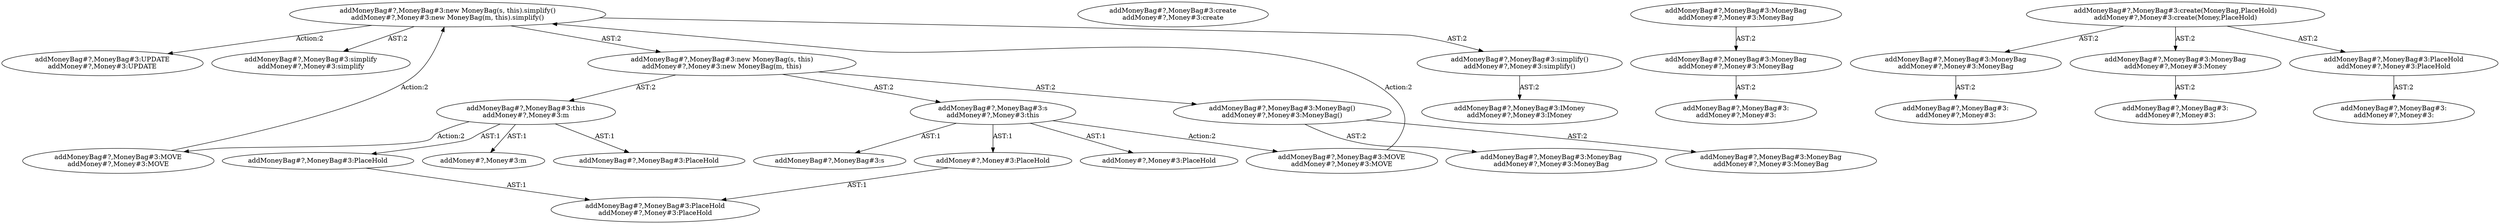 digraph "Pattern" {
0 [label="addMoneyBag#?,MoneyBag#3:UPDATE
addMoney#?,Money#3:UPDATE" shape=ellipse]
1 [label="addMoneyBag#?,MoneyBag#3:new MoneyBag(s, this).simplify()
addMoney#?,Money#3:new MoneyBag(m, this).simplify()" shape=ellipse]
2 [label="addMoneyBag#?,MoneyBag#3:simplify
addMoney#?,Money#3:simplify" shape=ellipse]
3 [label="addMoneyBag#?,MoneyBag#3:new MoneyBag(s, this)
addMoney#?,Money#3:new MoneyBag(m, this)" shape=ellipse]
4 [label="addMoneyBag#?,MoneyBag#3:MoneyBag()
addMoney#?,Money#3:MoneyBag()" shape=ellipse]
5 [label="addMoneyBag#?,MoneyBag#3:MoneyBag
addMoney#?,Money#3:MoneyBag" shape=ellipse]
6 [label="addMoneyBag#?,MoneyBag#3:MoneyBag
addMoney#?,Money#3:MoneyBag" shape=ellipse]
7 [label="addMoneyBag#?,MoneyBag#3:s
addMoney#?,Money#3:this" shape=ellipse]
8 [label="addMoneyBag#?,MoneyBag#3:s" shape=ellipse]
9 [label="addMoneyBag#?,MoneyBag#3:MOVE
addMoney#?,Money#3:MOVE" shape=ellipse]
10 [label="addMoneyBag#?,MoneyBag#3:this
addMoney#?,Money#3:m" shape=ellipse]
11 [label="addMoneyBag#?,MoneyBag#3:PlaceHold" shape=ellipse]
12 [label="addMoneyBag#?,MoneyBag#3:PlaceHold" shape=ellipse]
13 [label="addMoneyBag#?,MoneyBag#3:PlaceHold
addMoney#?,Money#3:PlaceHold" shape=ellipse]
14 [label="addMoneyBag#?,MoneyBag#3:MOVE
addMoney#?,Money#3:MOVE" shape=ellipse]
15 [label="addMoneyBag#?,MoneyBag#3:simplify()
addMoney#?,Money#3:simplify()" shape=ellipse]
16 [label="addMoneyBag#?,MoneyBag#3:IMoney
addMoney#?,Money#3:IMoney" shape=ellipse]
17 [label="addMoneyBag#?,MoneyBag#3:create
addMoney#?,Money#3:create" shape=ellipse]
18 [label="addMoneyBag#?,MoneyBag#3:MoneyBag
addMoney#?,Money#3:MoneyBag" shape=ellipse]
19 [label="addMoneyBag#?,MoneyBag#3:MoneyBag
addMoney#?,Money#3:MoneyBag" shape=ellipse]
20 [label="addMoneyBag#?,MoneyBag#3:
addMoney#?,Money#3:" shape=ellipse]
21 [label="addMoneyBag#?,MoneyBag#3:create(MoneyBag,PlaceHold)
addMoney#?,Money#3:create(Money,PlaceHold)" shape=ellipse]
22 [label="addMoneyBag#?,MoneyBag#3:MoneyBag
addMoney#?,Money#3:MoneyBag" shape=ellipse]
23 [label="addMoneyBag#?,MoneyBag#3:
addMoney#?,Money#3:" shape=ellipse]
24 [label="addMoneyBag#?,MoneyBag#3:MoneyBag
addMoney#?,Money#3:Money" shape=ellipse]
25 [label="addMoneyBag#?,MoneyBag#3:
addMoney#?,Money#3:" shape=ellipse]
26 [label="addMoneyBag#?,MoneyBag#3:PlaceHold
addMoney#?,Money#3:PlaceHold" shape=ellipse]
27 [label="addMoneyBag#?,MoneyBag#3:
addMoney#?,Money#3:" shape=ellipse]
28 [label="addMoney#?,Money#3:PlaceHold" shape=ellipse]
29 [label="addMoney#?,Money#3:PlaceHold" shape=ellipse]
30 [label="addMoney#?,Money#3:m" shape=ellipse]
1 -> 0 [label="Action:2"];
1 -> 2 [label="AST:2"];
1 -> 3 [label="AST:2"];
1 -> 15 [label="AST:2"];
3 -> 4 [label="AST:2"];
3 -> 7 [label="AST:2"];
3 -> 10 [label="AST:2"];
4 -> 5 [label="AST:2"];
4 -> 6 [label="AST:2"];
7 -> 8 [label="AST:1"];
7 -> 9 [label="Action:2"];
7 -> 28 [label="AST:1"];
7 -> 29 [label="AST:1"];
9 -> 1 [label="Action:2"];
10 -> 11 [label="AST:1"];
10 -> 12 [label="AST:1"];
10 -> 14 [label="Action:2"];
10 -> 30 [label="AST:1"];
12 -> 13 [label="AST:1"];
14 -> 1 [label="Action:2"];
15 -> 16 [label="AST:2"];
18 -> 19 [label="AST:2"];
19 -> 20 [label="AST:2"];
21 -> 22 [label="AST:2"];
21 -> 24 [label="AST:2"];
21 -> 26 [label="AST:2"];
22 -> 23 [label="AST:2"];
24 -> 25 [label="AST:2"];
26 -> 27 [label="AST:2"];
28 -> 13 [label="AST:1"];
}
